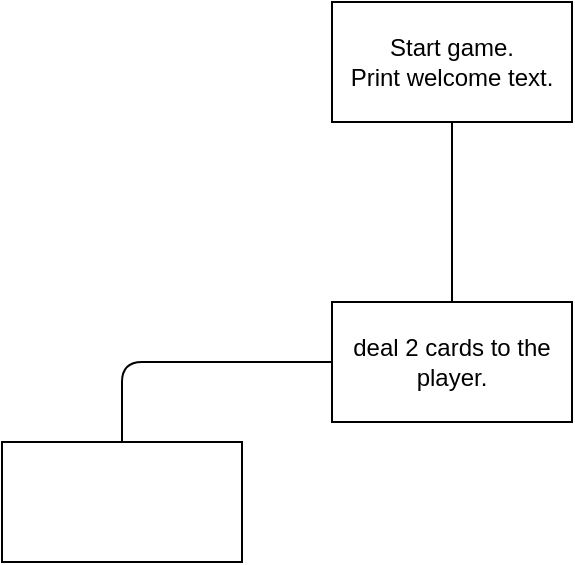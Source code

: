<mxfile>
    <diagram id="HSGD4iJ2_YRLuMuHpJt0" name="Page-1">
        <mxGraphModel dx="866" dy="684" grid="1" gridSize="10" guides="1" tooltips="1" connect="1" arrows="1" fold="1" page="1" pageScale="1" pageWidth="850" pageHeight="1100" math="0" shadow="0">
            <root>
                <mxCell id="0"/>
                <mxCell id="1" parent="0"/>
                <mxCell id="2" value="Start game.&lt;br&gt;Print welcome text." style="rounded=0;whiteSpace=wrap;html=1;" vertex="1" parent="1">
                    <mxGeometry x="365" y="60" width="120" height="60" as="geometry"/>
                </mxCell>
                <mxCell id="3" value="deal 2 cards to the player." style="rounded=0;whiteSpace=wrap;html=1;" vertex="1" parent="1">
                    <mxGeometry x="365" y="210" width="120" height="60" as="geometry"/>
                </mxCell>
                <mxCell id="4" value="" style="endArrow=none;html=1;entryX=0.5;entryY=1;entryDx=0;entryDy=0;exitX=0.5;exitY=0;exitDx=0;exitDy=0;" edge="1" parent="1" source="3" target="2">
                    <mxGeometry width="50" height="50" relative="1" as="geometry">
                        <mxPoint x="400" y="370" as="sourcePoint"/>
                        <mxPoint x="450" y="320" as="targetPoint"/>
                    </mxGeometry>
                </mxCell>
                <mxCell id="5" value="" style="rounded=0;whiteSpace=wrap;html=1;" vertex="1" parent="1">
                    <mxGeometry x="200" y="280" width="120" height="60" as="geometry"/>
                </mxCell>
                <mxCell id="6" value="" style="endArrow=none;html=1;exitX=0.5;exitY=0;exitDx=0;exitDy=0;entryX=0;entryY=0.5;entryDx=0;entryDy=0;" edge="1" parent="1" source="5" target="3">
                    <mxGeometry width="50" height="50" relative="1" as="geometry">
                        <mxPoint x="400" y="360" as="sourcePoint"/>
                        <mxPoint x="450" y="310" as="targetPoint"/>
                        <Array as="points">
                            <mxPoint x="260" y="240"/>
                        </Array>
                    </mxGeometry>
                </mxCell>
            </root>
        </mxGraphModel>
    </diagram>
</mxfile>